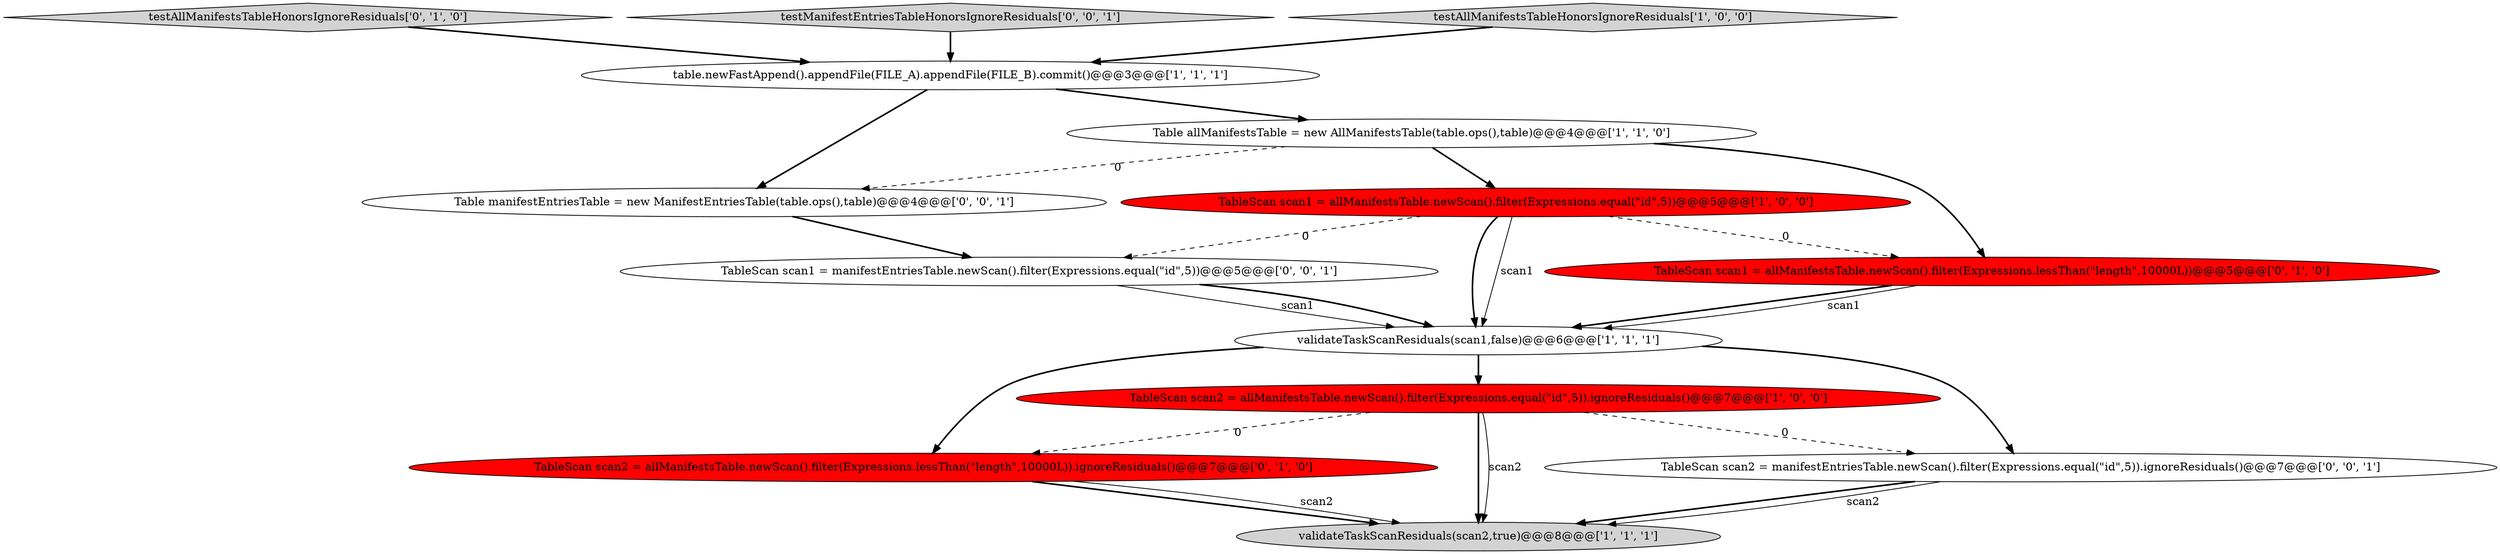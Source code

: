 digraph {
1 [style = filled, label = "validateTaskScanResiduals(scan2,true)@@@8@@@['1', '1', '1']", fillcolor = lightgray, shape = ellipse image = "AAA0AAABBB1BBB"];
12 [style = filled, label = "Table manifestEntriesTable = new ManifestEntriesTable(table.ops(),table)@@@4@@@['0', '0', '1']", fillcolor = white, shape = ellipse image = "AAA0AAABBB3BBB"];
0 [style = filled, label = "TableScan scan1 = allManifestsTable.newScan().filter(Expressions.equal(\"id\",5))@@@5@@@['1', '0', '0']", fillcolor = red, shape = ellipse image = "AAA1AAABBB1BBB"];
8 [style = filled, label = "TableScan scan2 = allManifestsTable.newScan().filter(Expressions.lessThan(\"length\",10000L)).ignoreResiduals()@@@7@@@['0', '1', '0']", fillcolor = red, shape = ellipse image = "AAA1AAABBB2BBB"];
2 [style = filled, label = "TableScan scan2 = allManifestsTable.newScan().filter(Expressions.equal(\"id\",5)).ignoreResiduals()@@@7@@@['1', '0', '0']", fillcolor = red, shape = ellipse image = "AAA1AAABBB1BBB"];
7 [style = filled, label = "testAllManifestsTableHonorsIgnoreResiduals['0', '1', '0']", fillcolor = lightgray, shape = diamond image = "AAA0AAABBB2BBB"];
10 [style = filled, label = "testManifestEntriesTableHonorsIgnoreResiduals['0', '0', '1']", fillcolor = lightgray, shape = diamond image = "AAA0AAABBB3BBB"];
4 [style = filled, label = "validateTaskScanResiduals(scan1,false)@@@6@@@['1', '1', '1']", fillcolor = white, shape = ellipse image = "AAA0AAABBB1BBB"];
11 [style = filled, label = "TableScan scan2 = manifestEntriesTable.newScan().filter(Expressions.equal(\"id\",5)).ignoreResiduals()@@@7@@@['0', '0', '1']", fillcolor = white, shape = ellipse image = "AAA0AAABBB3BBB"];
6 [style = filled, label = "table.newFastAppend().appendFile(FILE_A).appendFile(FILE_B).commit()@@@3@@@['1', '1', '1']", fillcolor = white, shape = ellipse image = "AAA0AAABBB1BBB"];
3 [style = filled, label = "Table allManifestsTable = new AllManifestsTable(table.ops(),table)@@@4@@@['1', '1', '0']", fillcolor = white, shape = ellipse image = "AAA0AAABBB1BBB"];
9 [style = filled, label = "TableScan scan1 = allManifestsTable.newScan().filter(Expressions.lessThan(\"length\",10000L))@@@5@@@['0', '1', '0']", fillcolor = red, shape = ellipse image = "AAA1AAABBB2BBB"];
13 [style = filled, label = "TableScan scan1 = manifestEntriesTable.newScan().filter(Expressions.equal(\"id\",5))@@@5@@@['0', '0', '1']", fillcolor = white, shape = ellipse image = "AAA0AAABBB3BBB"];
5 [style = filled, label = "testAllManifestsTableHonorsIgnoreResiduals['1', '0', '0']", fillcolor = lightgray, shape = diamond image = "AAA0AAABBB1BBB"];
6->3 [style = bold, label=""];
11->1 [style = bold, label=""];
2->1 [style = bold, label=""];
9->4 [style = bold, label=""];
4->2 [style = bold, label=""];
2->8 [style = dashed, label="0"];
10->6 [style = bold, label=""];
3->0 [style = bold, label=""];
3->9 [style = bold, label=""];
8->1 [style = bold, label=""];
12->13 [style = bold, label=""];
3->12 [style = dashed, label="0"];
5->6 [style = bold, label=""];
8->1 [style = solid, label="scan2"];
13->4 [style = solid, label="scan1"];
0->4 [style = bold, label=""];
11->1 [style = solid, label="scan2"];
0->4 [style = solid, label="scan1"];
7->6 [style = bold, label=""];
0->13 [style = dashed, label="0"];
4->8 [style = bold, label=""];
9->4 [style = solid, label="scan1"];
2->11 [style = dashed, label="0"];
0->9 [style = dashed, label="0"];
2->1 [style = solid, label="scan2"];
4->11 [style = bold, label=""];
13->4 [style = bold, label=""];
6->12 [style = bold, label=""];
}
